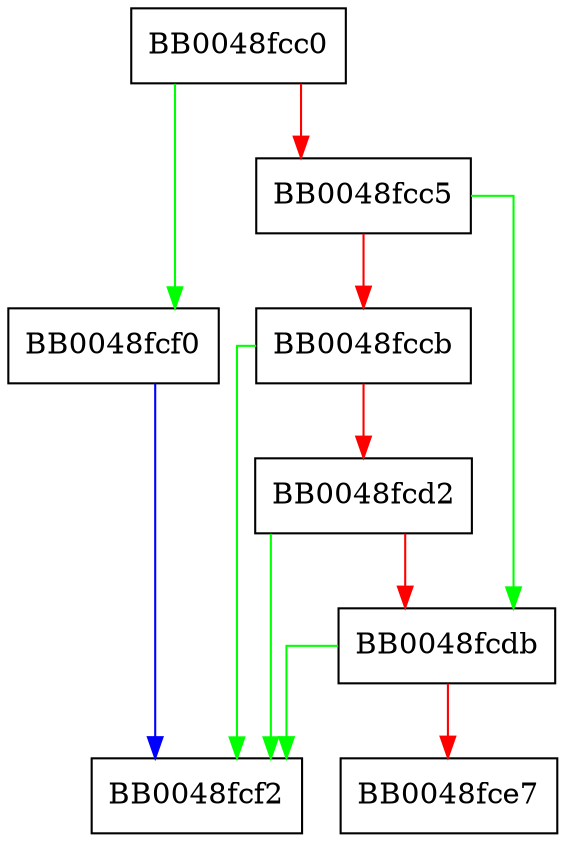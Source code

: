 digraph SSL_get_certificate {
  node [shape="box"];
  graph [splines=ortho];
  BB0048fcc0 -> BB0048fcf0 [color="green"];
  BB0048fcc0 -> BB0048fcc5 [color="red"];
  BB0048fcc5 -> BB0048fcdb [color="green"];
  BB0048fcc5 -> BB0048fccb [color="red"];
  BB0048fccb -> BB0048fcf2 [color="green"];
  BB0048fccb -> BB0048fcd2 [color="red"];
  BB0048fcd2 -> BB0048fcf2 [color="green"];
  BB0048fcd2 -> BB0048fcdb [color="red"];
  BB0048fcdb -> BB0048fcf2 [color="green"];
  BB0048fcdb -> BB0048fce7 [color="red"];
  BB0048fcf0 -> BB0048fcf2 [color="blue"];
}